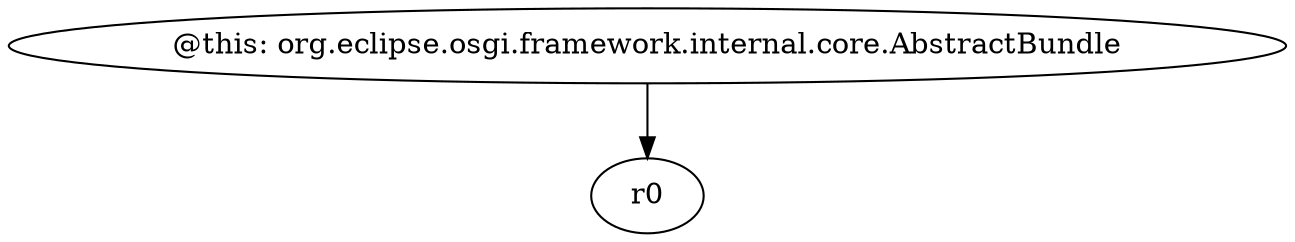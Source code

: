 digraph g {
0[label="@this: org.eclipse.osgi.framework.internal.core.AbstractBundle"]
1[label="r0"]
0->1[label=""]
}